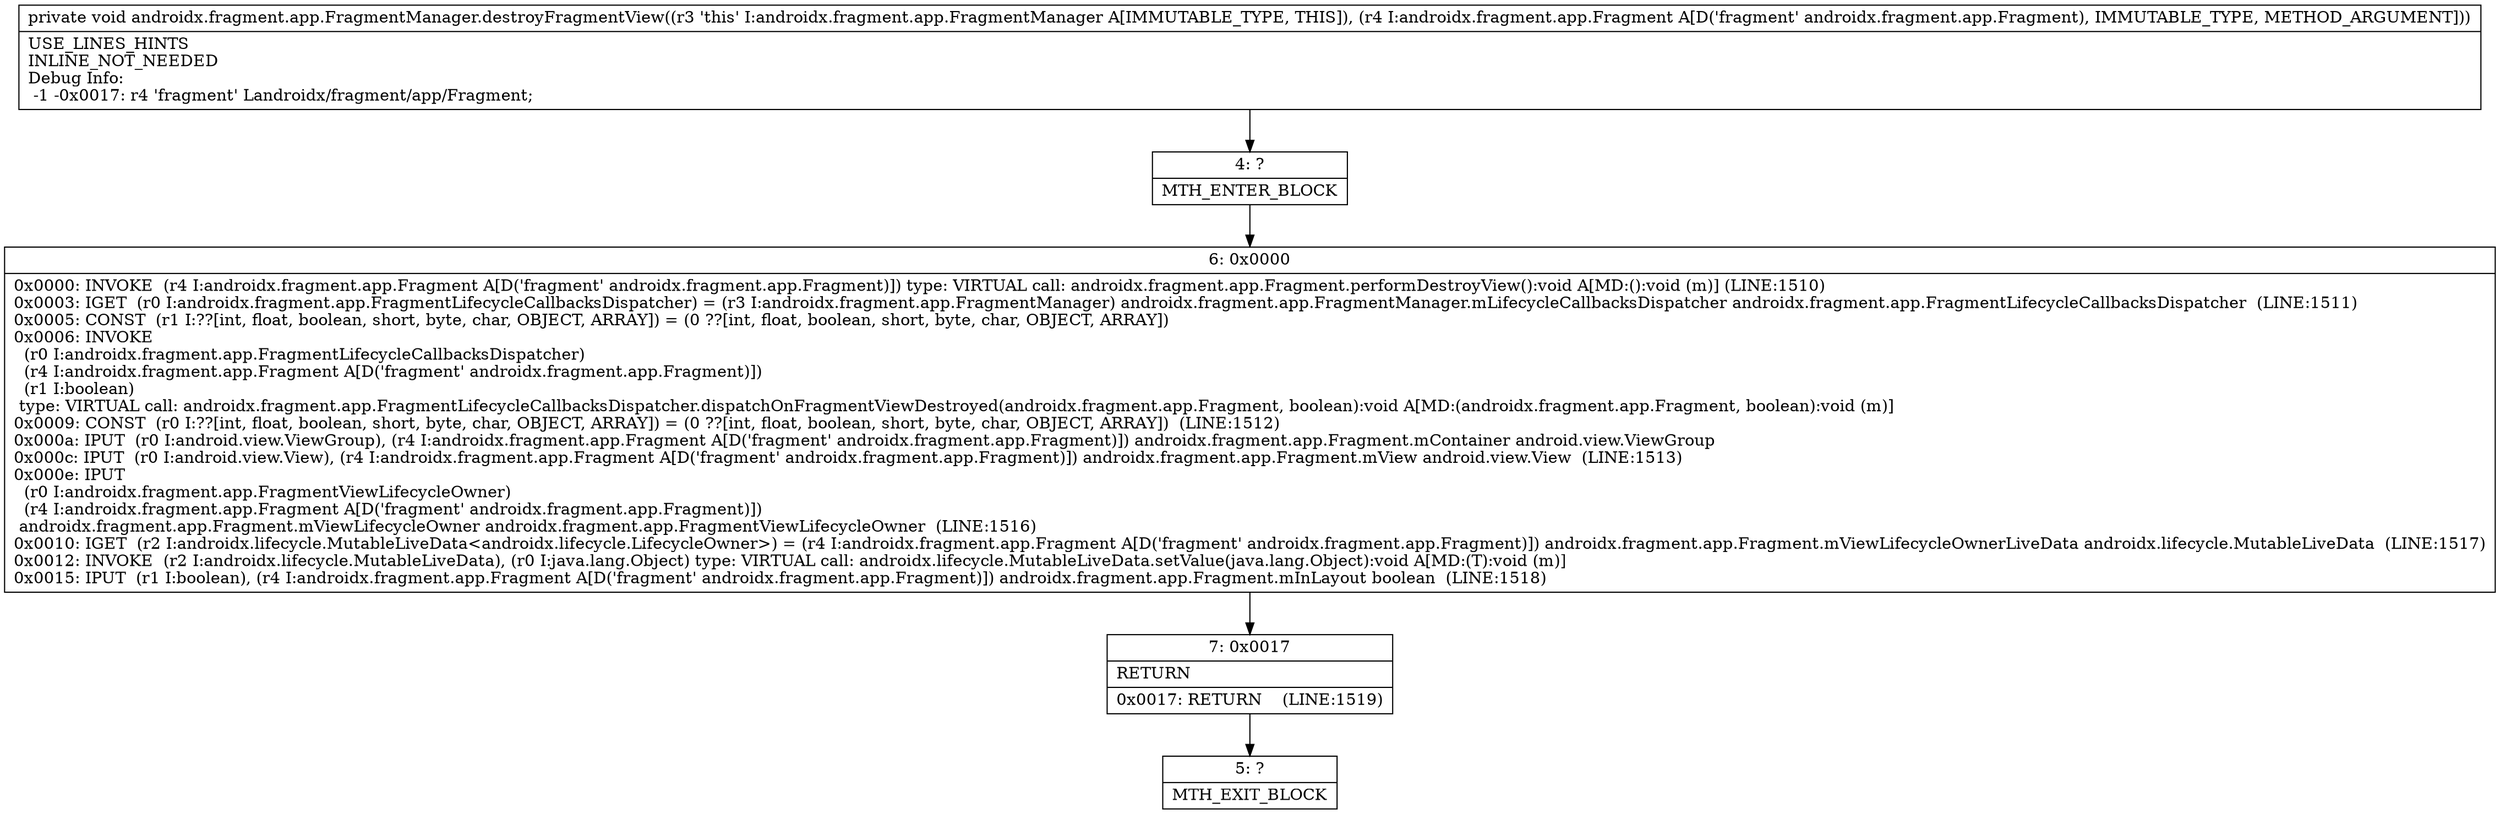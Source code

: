 digraph "CFG forandroidx.fragment.app.FragmentManager.destroyFragmentView(Landroidx\/fragment\/app\/Fragment;)V" {
Node_4 [shape=record,label="{4\:\ ?|MTH_ENTER_BLOCK\l}"];
Node_6 [shape=record,label="{6\:\ 0x0000|0x0000: INVOKE  (r4 I:androidx.fragment.app.Fragment A[D('fragment' androidx.fragment.app.Fragment)]) type: VIRTUAL call: androidx.fragment.app.Fragment.performDestroyView():void A[MD:():void (m)] (LINE:1510)\l0x0003: IGET  (r0 I:androidx.fragment.app.FragmentLifecycleCallbacksDispatcher) = (r3 I:androidx.fragment.app.FragmentManager) androidx.fragment.app.FragmentManager.mLifecycleCallbacksDispatcher androidx.fragment.app.FragmentLifecycleCallbacksDispatcher  (LINE:1511)\l0x0005: CONST  (r1 I:??[int, float, boolean, short, byte, char, OBJECT, ARRAY]) = (0 ??[int, float, boolean, short, byte, char, OBJECT, ARRAY]) \l0x0006: INVOKE  \l  (r0 I:androidx.fragment.app.FragmentLifecycleCallbacksDispatcher)\l  (r4 I:androidx.fragment.app.Fragment A[D('fragment' androidx.fragment.app.Fragment)])\l  (r1 I:boolean)\l type: VIRTUAL call: androidx.fragment.app.FragmentLifecycleCallbacksDispatcher.dispatchOnFragmentViewDestroyed(androidx.fragment.app.Fragment, boolean):void A[MD:(androidx.fragment.app.Fragment, boolean):void (m)]\l0x0009: CONST  (r0 I:??[int, float, boolean, short, byte, char, OBJECT, ARRAY]) = (0 ??[int, float, boolean, short, byte, char, OBJECT, ARRAY])  (LINE:1512)\l0x000a: IPUT  (r0 I:android.view.ViewGroup), (r4 I:androidx.fragment.app.Fragment A[D('fragment' androidx.fragment.app.Fragment)]) androidx.fragment.app.Fragment.mContainer android.view.ViewGroup \l0x000c: IPUT  (r0 I:android.view.View), (r4 I:androidx.fragment.app.Fragment A[D('fragment' androidx.fragment.app.Fragment)]) androidx.fragment.app.Fragment.mView android.view.View  (LINE:1513)\l0x000e: IPUT  \l  (r0 I:androidx.fragment.app.FragmentViewLifecycleOwner)\l  (r4 I:androidx.fragment.app.Fragment A[D('fragment' androidx.fragment.app.Fragment)])\l androidx.fragment.app.Fragment.mViewLifecycleOwner androidx.fragment.app.FragmentViewLifecycleOwner  (LINE:1516)\l0x0010: IGET  (r2 I:androidx.lifecycle.MutableLiveData\<androidx.lifecycle.LifecycleOwner\>) = (r4 I:androidx.fragment.app.Fragment A[D('fragment' androidx.fragment.app.Fragment)]) androidx.fragment.app.Fragment.mViewLifecycleOwnerLiveData androidx.lifecycle.MutableLiveData  (LINE:1517)\l0x0012: INVOKE  (r2 I:androidx.lifecycle.MutableLiveData), (r0 I:java.lang.Object) type: VIRTUAL call: androidx.lifecycle.MutableLiveData.setValue(java.lang.Object):void A[MD:(T):void (m)]\l0x0015: IPUT  (r1 I:boolean), (r4 I:androidx.fragment.app.Fragment A[D('fragment' androidx.fragment.app.Fragment)]) androidx.fragment.app.Fragment.mInLayout boolean  (LINE:1518)\l}"];
Node_7 [shape=record,label="{7\:\ 0x0017|RETURN\l|0x0017: RETURN    (LINE:1519)\l}"];
Node_5 [shape=record,label="{5\:\ ?|MTH_EXIT_BLOCK\l}"];
MethodNode[shape=record,label="{private void androidx.fragment.app.FragmentManager.destroyFragmentView((r3 'this' I:androidx.fragment.app.FragmentManager A[IMMUTABLE_TYPE, THIS]), (r4 I:androidx.fragment.app.Fragment A[D('fragment' androidx.fragment.app.Fragment), IMMUTABLE_TYPE, METHOD_ARGUMENT]))  | USE_LINES_HINTS\lINLINE_NOT_NEEDED\lDebug Info:\l  \-1 \-0x0017: r4 'fragment' Landroidx\/fragment\/app\/Fragment;\l}"];
MethodNode -> Node_4;Node_4 -> Node_6;
Node_6 -> Node_7;
Node_7 -> Node_5;
}

